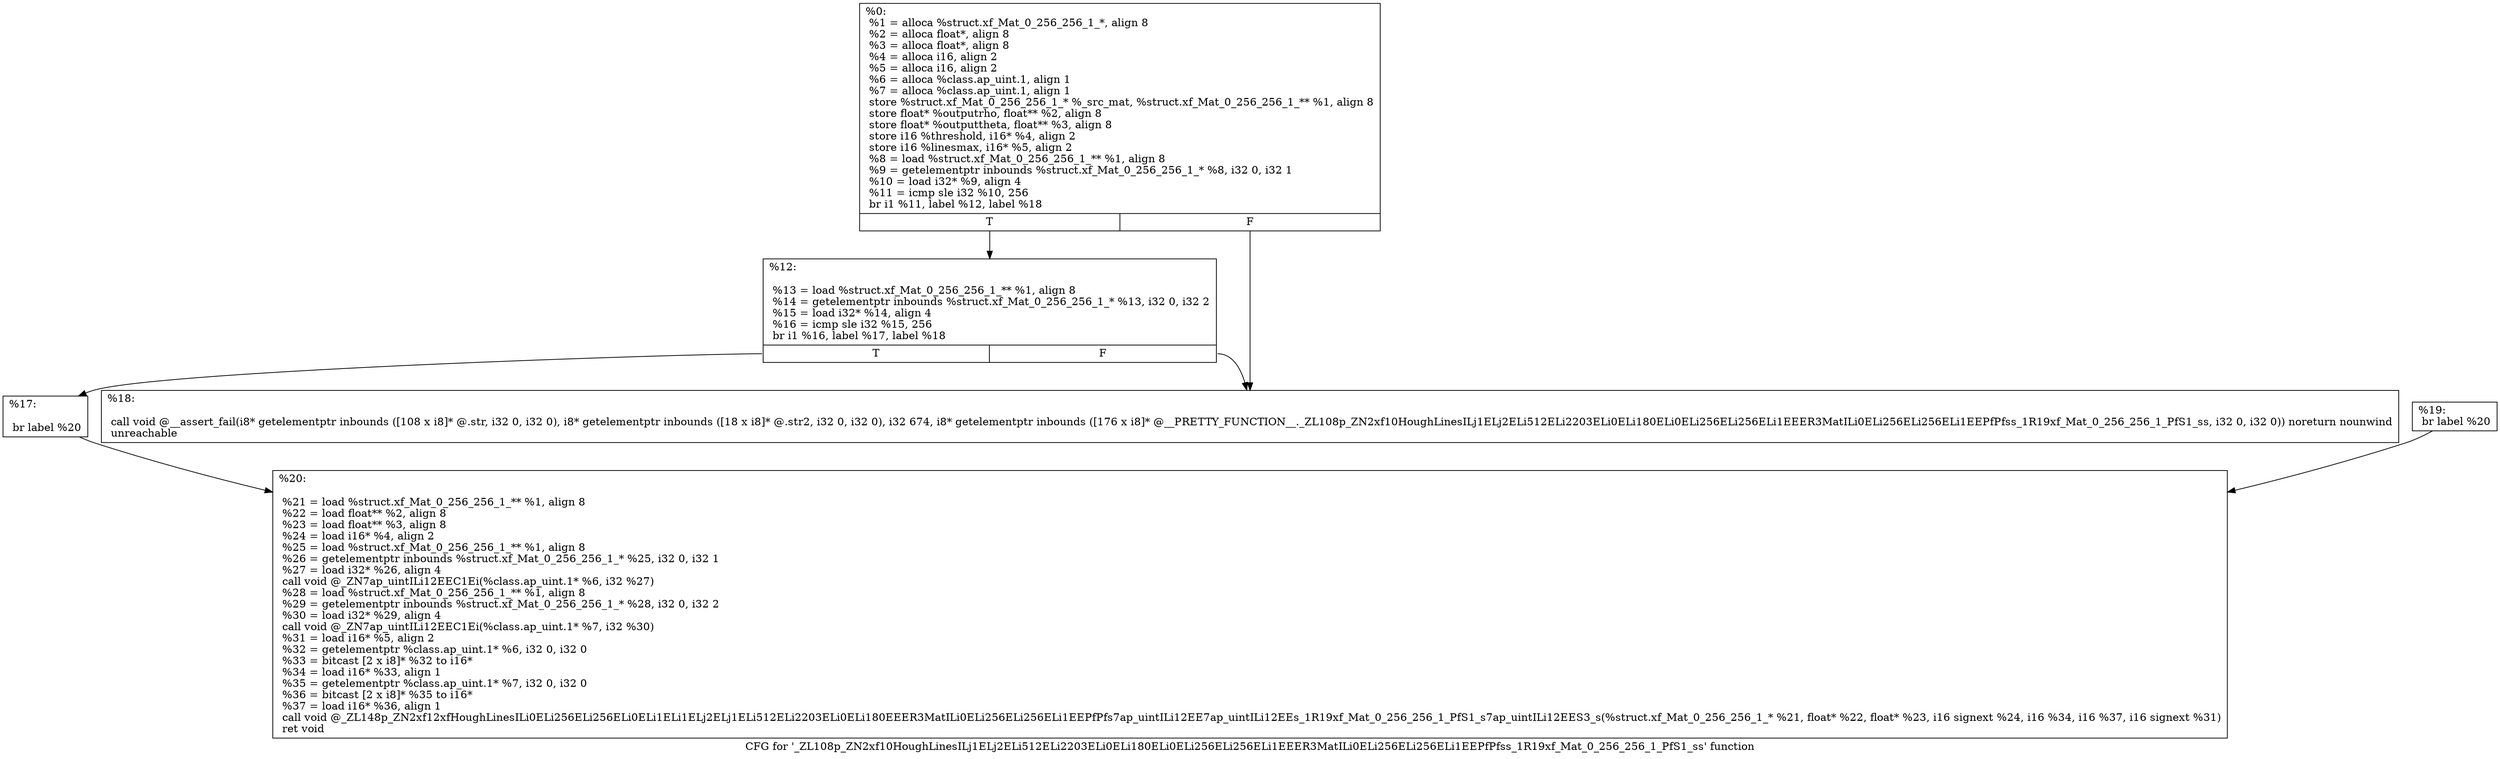 digraph "CFG for '_ZL108p_ZN2xf10HoughLinesILj1ELj2ELi512ELi2203ELi0ELi180ELi0ELi256ELi256ELi1EEER3MatILi0ELi256ELi256ELi1EEPfPfss_1R19xf_Mat_0_256_256_1_PfS1_ss' function" {
	label="CFG for '_ZL108p_ZN2xf10HoughLinesILj1ELj2ELi512ELi2203ELi0ELi180ELi0ELi256ELi256ELi1EEER3MatILi0ELi256ELi256ELi1EEPfPfss_1R19xf_Mat_0_256_256_1_PfS1_ss' function";

	Node0x182c660 [shape=record,label="{%0:\l  %1 = alloca %struct.xf_Mat_0_256_256_1_*, align 8\l  %2 = alloca float*, align 8\l  %3 = alloca float*, align 8\l  %4 = alloca i16, align 2\l  %5 = alloca i16, align 2\l  %6 = alloca %class.ap_uint.1, align 1\l  %7 = alloca %class.ap_uint.1, align 1\l  store %struct.xf_Mat_0_256_256_1_* %_src_mat, %struct.xf_Mat_0_256_256_1_** %1, align 8\l  store float* %outputrho, float** %2, align 8\l  store float* %outputtheta, float** %3, align 8\l  store i16 %threshold, i16* %4, align 2\l  store i16 %linesmax, i16* %5, align 2\l  %8 = load %struct.xf_Mat_0_256_256_1_** %1, align 8\l  %9 = getelementptr inbounds %struct.xf_Mat_0_256_256_1_* %8, i32 0, i32 1\l  %10 = load i32* %9, align 4\l  %11 = icmp sle i32 %10, 256\l  br i1 %11, label %12, label %18\l|{<s0>T|<s1>F}}"];
	Node0x182c660:s0 -> Node0x182cf30;
	Node0x182c660:s1 -> Node0x182cf90;
	Node0x182cf30 [shape=record,label="{%12:\l\l  %13 = load %struct.xf_Mat_0_256_256_1_** %1, align 8\l  %14 = getelementptr inbounds %struct.xf_Mat_0_256_256_1_* %13, i32 0, i32 2\l  %15 = load i32* %14, align 4\l  %16 = icmp sle i32 %15, 256\l  br i1 %16, label %17, label %18\l|{<s0>T|<s1>F}}"];
	Node0x182cf30:s0 -> Node0x182d1d0;
	Node0x182cf30:s1 -> Node0x182cf90;
	Node0x182d1d0 [shape=record,label="{%17:\l\l  br label %20\l}"];
	Node0x182d1d0 -> Node0x182d2e0;
	Node0x182cf90 [shape=record,label="{%18:\l\l  call void @__assert_fail(i8* getelementptr inbounds ([108 x i8]* @.str, i32 0, i32 0), i8* getelementptr inbounds ([18 x i8]* @.str2, i32 0, i32 0), i32 674, i8* getelementptr inbounds ([176 x i8]* @__PRETTY_FUNCTION__._ZL108p_ZN2xf10HoughLinesILj1ELj2ELi512ELi2203ELi0ELi180ELi0ELi256ELi256ELi1EEER3MatILi0ELi256ELi256ELi1EEPfPfss_1R19xf_Mat_0_256_256_1_PfS1_ss, i32 0, i32 0)) noreturn nounwind\l  unreachable\l}"];
	Node0x182d9c0 [shape=record,label="{%19:                                                  \l  br label %20\l}"];
	Node0x182d9c0 -> Node0x182d2e0;
	Node0x182d2e0 [shape=record,label="{%20:\l\l  %21 = load %struct.xf_Mat_0_256_256_1_** %1, align 8\l  %22 = load float** %2, align 8\l  %23 = load float** %3, align 8\l  %24 = load i16* %4, align 2\l  %25 = load %struct.xf_Mat_0_256_256_1_** %1, align 8\l  %26 = getelementptr inbounds %struct.xf_Mat_0_256_256_1_* %25, i32 0, i32 1\l  %27 = load i32* %26, align 4\l  call void @_ZN7ap_uintILi12EEC1Ei(%class.ap_uint.1* %6, i32 %27)\l  %28 = load %struct.xf_Mat_0_256_256_1_** %1, align 8\l  %29 = getelementptr inbounds %struct.xf_Mat_0_256_256_1_* %28, i32 0, i32 2\l  %30 = load i32* %29, align 4\l  call void @_ZN7ap_uintILi12EEC1Ei(%class.ap_uint.1* %7, i32 %30)\l  %31 = load i16* %5, align 2\l  %32 = getelementptr %class.ap_uint.1* %6, i32 0, i32 0\l  %33 = bitcast [2 x i8]* %32 to i16*\l  %34 = load i16* %33, align 1\l  %35 = getelementptr %class.ap_uint.1* %7, i32 0, i32 0\l  %36 = bitcast [2 x i8]* %35 to i16*\l  %37 = load i16* %36, align 1\l  call void @_ZL148p_ZN2xf12xfHoughLinesILi0ELi256ELi256ELi0ELi1ELi1ELj2ELj1ELi512ELi2203ELi0ELi180EEER3MatILi0ELi256ELi256ELi1EEPfPfs7ap_uintILi12EE7ap_uintILi12EEs_1R19xf_Mat_0_256_256_1_PfS1_s7ap_uintILi12EES3_s(%struct.xf_Mat_0_256_256_1_* %21, float* %22, float* %23, i16 signext %24, i16 %34, i16 %37, i16 signext %31)\l  ret void\l}"];
}
